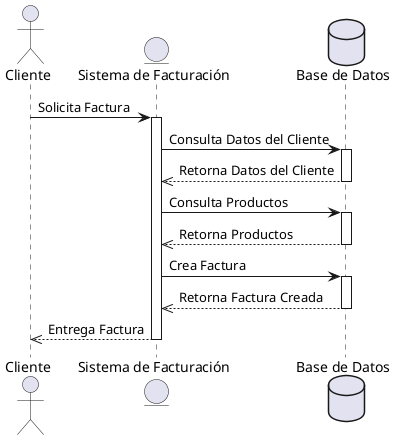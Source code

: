 @startuml Diagrama de Secuencias
actor Cliente
entity "Sistema de Facturación" as Sistema
database "Base de Datos" as BD

Cliente -> Sistema: Solicita Factura
activate Sistema

Sistema -> BD: Consulta Datos del Cliente
activate BD
BD -->> Sistema: Retorna Datos del Cliente
deactivate BD

Sistema -> BD: Consulta Productos
activate BD
BD -->> Sistema: Retorna Productos
deactivate BD

Sistema -> BD: Crea Factura
activate BD
BD -->> Sistema: Retorna Factura Creada
deactivate BD

Sistema -->> Cliente: Entrega Factura
deactivate Sistema
@enduml